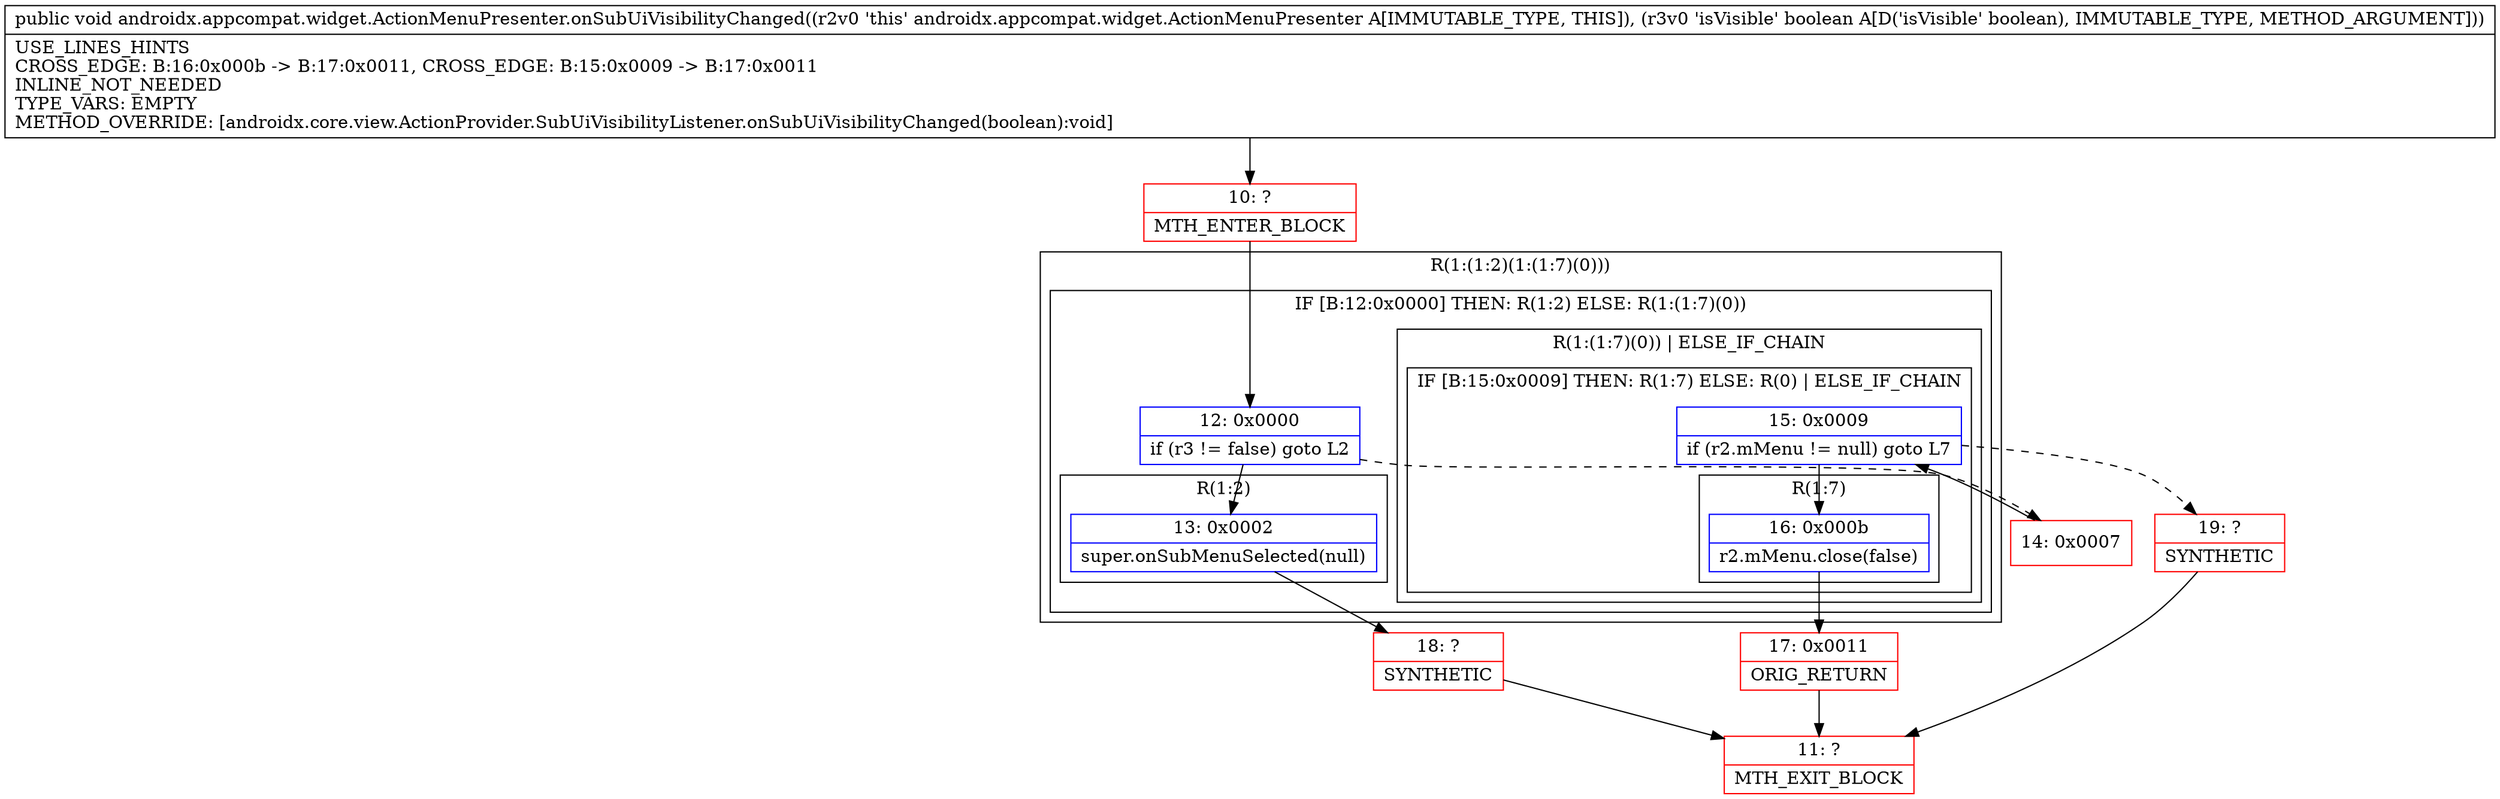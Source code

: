 digraph "CFG forandroidx.appcompat.widget.ActionMenuPresenter.onSubUiVisibilityChanged(Z)V" {
subgraph cluster_Region_680919701 {
label = "R(1:(1:2)(1:(1:7)(0)))";
node [shape=record,color=blue];
subgraph cluster_IfRegion_1310154361 {
label = "IF [B:12:0x0000] THEN: R(1:2) ELSE: R(1:(1:7)(0))";
node [shape=record,color=blue];
Node_12 [shape=record,label="{12\:\ 0x0000|if (r3 != false) goto L2\l}"];
subgraph cluster_Region_809836575 {
label = "R(1:2)";
node [shape=record,color=blue];
Node_13 [shape=record,label="{13\:\ 0x0002|super.onSubMenuSelected(null)\l}"];
}
subgraph cluster_Region_1489279874 {
label = "R(1:(1:7)(0)) | ELSE_IF_CHAIN\l";
node [shape=record,color=blue];
subgraph cluster_IfRegion_1079945381 {
label = "IF [B:15:0x0009] THEN: R(1:7) ELSE: R(0) | ELSE_IF_CHAIN\l";
node [shape=record,color=blue];
Node_15 [shape=record,label="{15\:\ 0x0009|if (r2.mMenu != null) goto L7\l}"];
subgraph cluster_Region_885965377 {
label = "R(1:7)";
node [shape=record,color=blue];
Node_16 [shape=record,label="{16\:\ 0x000b|r2.mMenu.close(false)\l}"];
}
subgraph cluster_Region_756173087 {
label = "R(0)";
node [shape=record,color=blue];
}
}
}
}
}
Node_10 [shape=record,color=red,label="{10\:\ ?|MTH_ENTER_BLOCK\l}"];
Node_18 [shape=record,color=red,label="{18\:\ ?|SYNTHETIC\l}"];
Node_11 [shape=record,color=red,label="{11\:\ ?|MTH_EXIT_BLOCK\l}"];
Node_14 [shape=record,color=red,label="{14\:\ 0x0007}"];
Node_17 [shape=record,color=red,label="{17\:\ 0x0011|ORIG_RETURN\l}"];
Node_19 [shape=record,color=red,label="{19\:\ ?|SYNTHETIC\l}"];
MethodNode[shape=record,label="{public void androidx.appcompat.widget.ActionMenuPresenter.onSubUiVisibilityChanged((r2v0 'this' androidx.appcompat.widget.ActionMenuPresenter A[IMMUTABLE_TYPE, THIS]), (r3v0 'isVisible' boolean A[D('isVisible' boolean), IMMUTABLE_TYPE, METHOD_ARGUMENT]))  | USE_LINES_HINTS\lCROSS_EDGE: B:16:0x000b \-\> B:17:0x0011, CROSS_EDGE: B:15:0x0009 \-\> B:17:0x0011\lINLINE_NOT_NEEDED\lTYPE_VARS: EMPTY\lMETHOD_OVERRIDE: [androidx.core.view.ActionProvider.SubUiVisibilityListener.onSubUiVisibilityChanged(boolean):void]\l}"];
MethodNode -> Node_10;Node_12 -> Node_13;
Node_12 -> Node_14[style=dashed];
Node_13 -> Node_18;
Node_15 -> Node_16;
Node_15 -> Node_19[style=dashed];
Node_16 -> Node_17;
Node_10 -> Node_12;
Node_18 -> Node_11;
Node_14 -> Node_15;
Node_17 -> Node_11;
Node_19 -> Node_11;
}

